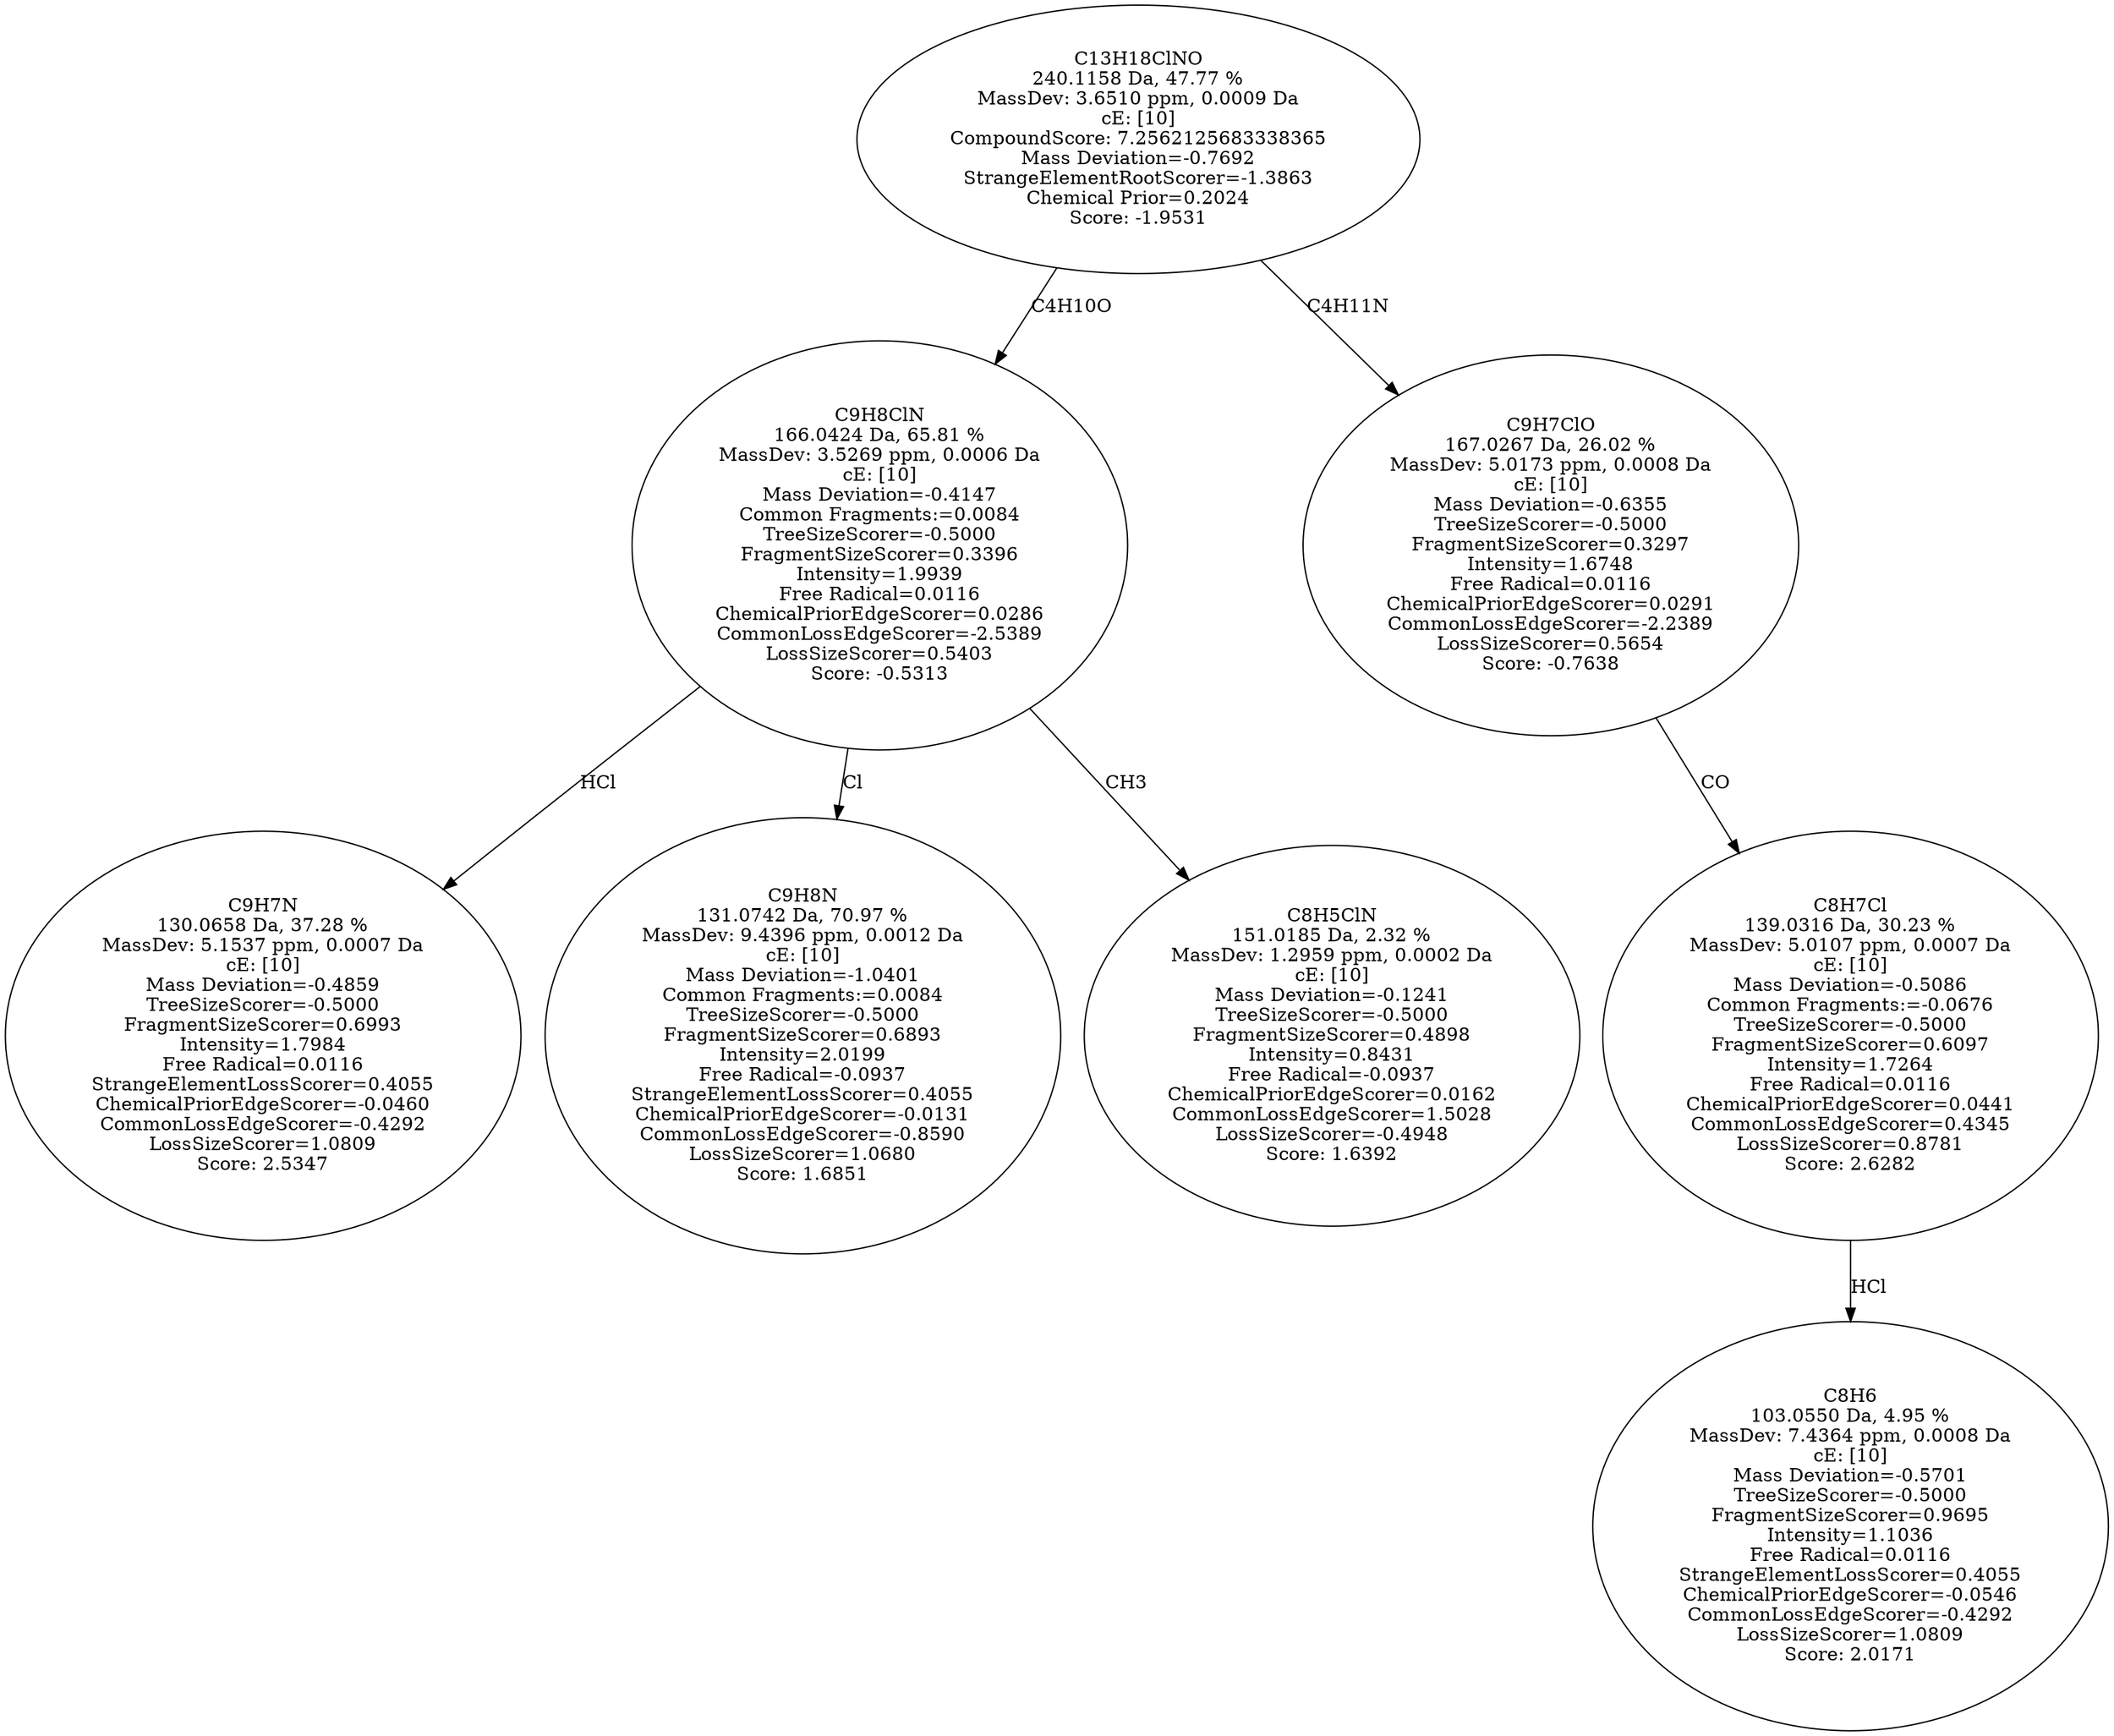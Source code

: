 strict digraph {
v1 [label="C9H7N\n130.0658 Da, 37.28 %\nMassDev: 5.1537 ppm, 0.0007 Da\ncE: [10]\nMass Deviation=-0.4859\nTreeSizeScorer=-0.5000\nFragmentSizeScorer=0.6993\nIntensity=1.7984\nFree Radical=0.0116\nStrangeElementLossScorer=0.4055\nChemicalPriorEdgeScorer=-0.0460\nCommonLossEdgeScorer=-0.4292\nLossSizeScorer=1.0809\nScore: 2.5347"];
v2 [label="C9H8N\n131.0742 Da, 70.97 %\nMassDev: 9.4396 ppm, 0.0012 Da\ncE: [10]\nMass Deviation=-1.0401\nCommon Fragments:=0.0084\nTreeSizeScorer=-0.5000\nFragmentSizeScorer=0.6893\nIntensity=2.0199\nFree Radical=-0.0937\nStrangeElementLossScorer=0.4055\nChemicalPriorEdgeScorer=-0.0131\nCommonLossEdgeScorer=-0.8590\nLossSizeScorer=1.0680\nScore: 1.6851"];
v3 [label="C8H5ClN\n151.0185 Da, 2.32 %\nMassDev: 1.2959 ppm, 0.0002 Da\ncE: [10]\nMass Deviation=-0.1241\nTreeSizeScorer=-0.5000\nFragmentSizeScorer=0.4898\nIntensity=0.8431\nFree Radical=-0.0937\nChemicalPriorEdgeScorer=0.0162\nCommonLossEdgeScorer=1.5028\nLossSizeScorer=-0.4948\nScore: 1.6392"];
v4 [label="C9H8ClN\n166.0424 Da, 65.81 %\nMassDev: 3.5269 ppm, 0.0006 Da\ncE: [10]\nMass Deviation=-0.4147\nCommon Fragments:=0.0084\nTreeSizeScorer=-0.5000\nFragmentSizeScorer=0.3396\nIntensity=1.9939\nFree Radical=0.0116\nChemicalPriorEdgeScorer=0.0286\nCommonLossEdgeScorer=-2.5389\nLossSizeScorer=0.5403\nScore: -0.5313"];
v5 [label="C8H6\n103.0550 Da, 4.95 %\nMassDev: 7.4364 ppm, 0.0008 Da\ncE: [10]\nMass Deviation=-0.5701\nTreeSizeScorer=-0.5000\nFragmentSizeScorer=0.9695\nIntensity=1.1036\nFree Radical=0.0116\nStrangeElementLossScorer=0.4055\nChemicalPriorEdgeScorer=-0.0546\nCommonLossEdgeScorer=-0.4292\nLossSizeScorer=1.0809\nScore: 2.0171"];
v6 [label="C8H7Cl\n139.0316 Da, 30.23 %\nMassDev: 5.0107 ppm, 0.0007 Da\ncE: [10]\nMass Deviation=-0.5086\nCommon Fragments:=-0.0676\nTreeSizeScorer=-0.5000\nFragmentSizeScorer=0.6097\nIntensity=1.7264\nFree Radical=0.0116\nChemicalPriorEdgeScorer=0.0441\nCommonLossEdgeScorer=0.4345\nLossSizeScorer=0.8781\nScore: 2.6282"];
v7 [label="C9H7ClO\n167.0267 Da, 26.02 %\nMassDev: 5.0173 ppm, 0.0008 Da\ncE: [10]\nMass Deviation=-0.6355\nTreeSizeScorer=-0.5000\nFragmentSizeScorer=0.3297\nIntensity=1.6748\nFree Radical=0.0116\nChemicalPriorEdgeScorer=0.0291\nCommonLossEdgeScorer=-2.2389\nLossSizeScorer=0.5654\nScore: -0.7638"];
v8 [label="C13H18ClNO\n240.1158 Da, 47.77 %\nMassDev: 3.6510 ppm, 0.0009 Da\ncE: [10]\nCompoundScore: 7.2562125683338365\nMass Deviation=-0.7692\nStrangeElementRootScorer=-1.3863\nChemical Prior=0.2024\nScore: -1.9531"];
v4 -> v1 [label="HCl"];
v4 -> v2 [label="Cl"];
v4 -> v3 [label="CH3"];
v8 -> v4 [label="C4H10O"];
v6 -> v5 [label="HCl"];
v7 -> v6 [label="CO"];
v8 -> v7 [label="C4H11N"];
}